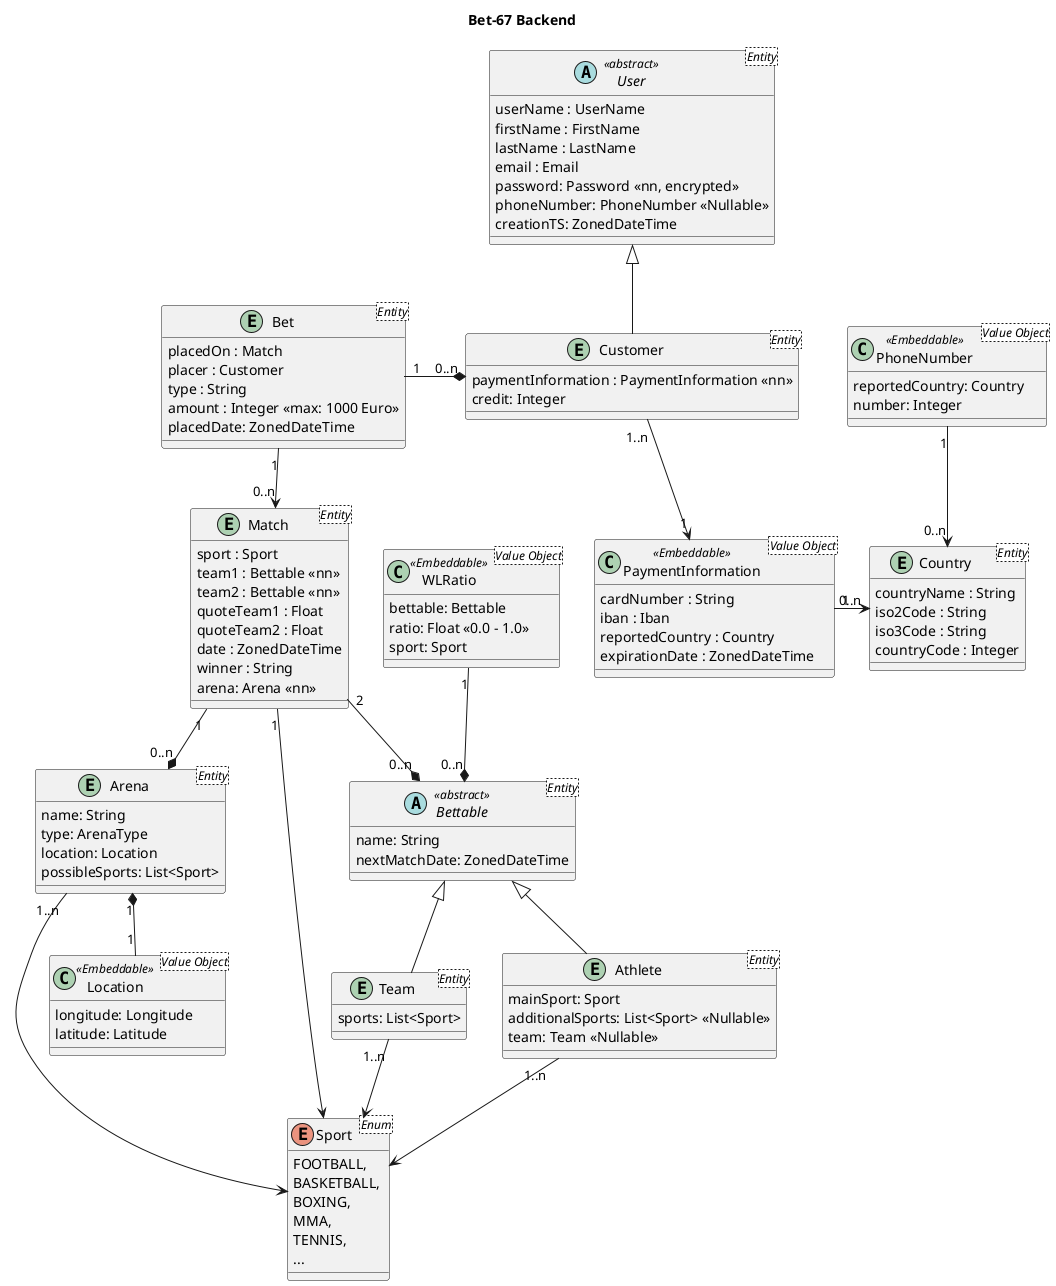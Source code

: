 @startuml

title Bet-67 Backend

abstract class User <Entity> <<abstract>> {
    userName : UserName
    firstName : FirstName
    lastName : LastName
    email : Email
    password: Password <<nn, encrypted>>
    phoneNumber: PhoneNumber <<Nullable>>
    creationTS: ZonedDateTime
}

class PhoneNumber <Value Object> <<Embeddable>> {
    reportedCountry: Country
    number: Integer
}

entity Customer <Entity> extends User{
    paymentInformation : PaymentInformation <<nn>>
    credit: Integer
}

entity Bet <Entity> {
    placedOn : Match
    placer : Customer
    type : String
    amount : Integer <<max: 1000 Euro>>
    placedDate: ZonedDateTime
}

' TODO:
' Maybe add functionality for more than 1v1s

entity Match <Entity> {
    sport : Sport
    team1 : Bettable <<nn>>
    team2 : Bettable <<nn>>
    quoteTeam1 : Float
    quoteTeam2 : Float
    date : ZonedDateTime
    winner : String
    arena: Arena <<nn>>
}

entity Arena <Entity> {
    name: String
    type: ArenaType
    location: Location
    possibleSports: List<Sport>
}

class Location <Value Object> <<Embeddable>> {
    longitude: Longitude
    latitude: Latitude
}

abstract class Bettable <Entity> <<abstract>> {
    name: String
    nextMatchDate: ZonedDateTime
}

class WLRatio <Value Object> <<Embeddable>> {
    bettable: Bettable
    ratio: Float <<0.0 - 1.0>>
    sport: Sport
}

entity Team <Entity> extends Bettable{
    sports: List<Sport>
}

entity Athlete <Entity> extends Bettable{
    mainSport: Sport
    additionalSports: List<Sport> <<Nullable>>
    team: Team <<Nullable>>
}

class PaymentInformation <Value Object>  <<Embeddable>> {
    cardNumber : String
    iban : Iban
    reportedCountry : Country
    expirationDate : ZonedDateTime
}

entity Country <Entity> {
    countryName : String
    iso2Code : String
    iso3Code : String
    countryCode : Integer
}

enum Sport <Enum> {
    FOOTBALL,
    BASKETBALL,
    BOXING,
    MMA,
    TENNIS,
    ...
}

Bet "1" -* "0..n" Customer
Customer "1..n" --> "1" PaymentInformation
PaymentInformation "1" -> "0..n" Country
PhoneNumber "1" --> "0..n" Country
Bet "1" --> "0..n" Match
Match "2" --* "0..n" Bettable
WLRatio "1" --* "0..n" Bettable
Match "1" --* "0..n" Arena
Arena "1" *-- "1" Location
Team "1..n" --> Sport
Athlete "1..n" --> Sport
Match "1" --> Sport
Arena "1..n" -> Sport

@enduml